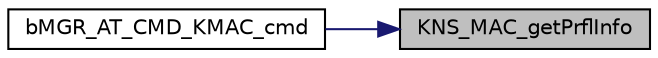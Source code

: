 digraph "KNS_MAC_getPrflInfo"
{
 // INTERACTIVE_SVG=YES
 // LATEX_PDF_SIZE
  edge [fontname="Helvetica",fontsize="10",labelfontname="Helvetica",labelfontsize="10"];
  node [fontname="Helvetica",fontsize="10",shape=record];
  rankdir="RL";
  Node1 [label="KNS_MAC_getPrflInfo",height=0.2,width=0.4,color="black", fillcolor="grey75", style="filled", fontcolor="black",tooltip="Get current MAC profile info."];
  Node1 -> Node2 [dir="back",color="midnightblue",fontsize="10",style="solid",fontname="Helvetica"];
  Node2 [label="bMGR_AT_CMD_KMAC_cmd",height=0.2,width=0.4,color="black", fillcolor="white", style="filled",URL="$d0/d0f/group___m_g_r___a_t___c_m_d.html#gacc6b6479b50b0c5aed24b2e62448bde0",tooltip="Process AT command \"AT+KMAC\" get/set the Kineis MAC profile."];
}
